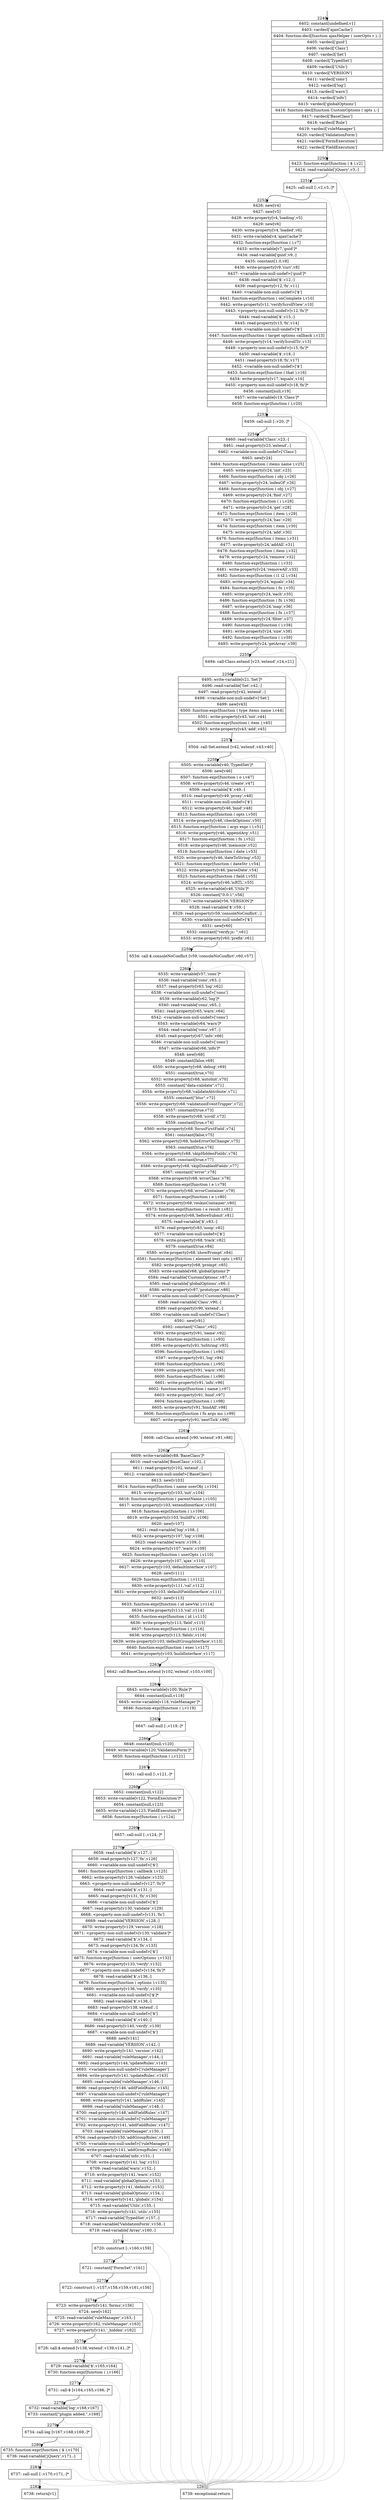 digraph {
rankdir="TD"
BB_entry1[shape=none,label=""];
BB_entry1 -> BB2249 [tailport=s, headport=n, headlabel="    2249"]
BB2249 [shape=record label="{6402: constant[undefined,v1]|6403: vardecl['ajaxCache']|6404: function-decl[function ajaxHelper ( userOpts r ),-]|6405: vardecl['guid']|6406: vardecl['Class']|6407: vardecl['Set']|6408: vardecl['TypedSet']|6409: vardecl['Utils']|6410: vardecl['VERSION']|6411: vardecl['cons']|6412: vardecl['log']|6413: vardecl['warn']|6414: vardecl['info']|6415: vardecl['globalOptions']|6416: function-decl[function CustomOptions ( opts ),-]|6417: vardecl['BaseClass']|6418: vardecl['Rule']|6419: vardecl['ruleManager']|6420: vardecl['ValidationForm']|6421: vardecl['FormExecution']|6422: vardecl['FieldExecution']}" ] 
BB2249 -> BB2250 [tailport=s, headport=n, headlabel="      2250"]
BB2250 [shape=record label="{6423: function-expr[function ( $ ),v2]|6424: read-variable['jQuery',v3,-]}" ] 
BB2250 -> BB2251 [tailport=s, headport=n, headlabel="      2251"]
BB2250 -> BB2283 [tailport=s, headport=n, color=gray, headlabel="      2283"]
BB2251 [shape=record label="{6425: call-null [-,v2,v3,-]*}" ] 
BB2251 -> BB2252 [tailport=s, headport=n, headlabel="      2252"]
BB2251 -> BB2283 [tailport=s, headport=n, color=gray]
BB2252 [shape=record label="{6426: new[v4]|6427: new[v5]|6428: write-property[v4,'loading',v5]|6429: new[v6]|6430: write-property[v4,'loaded',v6]|6431: write-variable[v4,'ajaxCache']*|6432: function-expr[function ( ),v7]|6433: write-variable[v7,'guid']*|6434: read-variable['guid',v9,-]|6435: constant[1.0,v8]|6436: write-property[v9,'curr',v8]|6437: \<variable-non-null-undef\>['guid']*|6438: read-variable['$',v12,-]|6439: read-property[v12,'fn',v11]|6440: \<variable-non-null-undef\>['$']|6441: function-expr[function ( onComplete ),v10]|6442: write-property[v11,'verifyScrollView',v10]|6443: \<property-non-null-undef\>[v12,'fn']*|6444: read-variable['$',v15,-]|6445: read-property[v15,'fn',v14]|6446: \<variable-non-null-undef\>['$']|6447: function-expr[function ( target options callback ),v13]|6448: write-property[v14,'verifyScrollTo',v13]|6449: \<property-non-null-undef\>[v15,'fn']*|6450: read-variable['$',v18,-]|6451: read-property[v18,'fn',v17]|6452: \<variable-non-null-undef\>['$']|6453: function-expr[function ( that ),v16]|6454: write-property[v17,'equals',v16]|6455: \<property-non-null-undef\>[v18,'fn']*|6456: constant[null,v19]|6457: write-variable[v19,'Class']*|6458: function-expr[function ( ),v20]}" ] 
BB2252 -> BB2253 [tailport=s, headport=n, headlabel="      2253"]
BB2252 -> BB2283 [tailport=s, headport=n, color=gray]
BB2253 [shape=record label="{6459: call-null [-,v20,-]*}" ] 
BB2253 -> BB2254 [tailport=s, headport=n, headlabel="      2254"]
BB2253 -> BB2283 [tailport=s, headport=n, color=gray]
BB2254 [shape=record label="{6460: read-variable['Class',v23,-]|6461: read-property[v23,'extend',-]|6462: \<variable-non-null-undef\>['Class']|6463: new[v24]|6464: function-expr[function ( items name ),v25]|6465: write-property[v24,'init',v25]|6466: function-expr[function ( obj ),v26]|6467: write-property[v24,'indexOf',v26]|6468: function-expr[function ( obj ),v27]|6469: write-property[v24,'find',v27]|6470: function-expr[function ( i ),v28]|6471: write-property[v24,'get',v28]|6472: function-expr[function ( item ),v29]|6473: write-property[v24,'has',v29]|6474: function-expr[function ( item ),v30]|6475: write-property[v24,'add',v30]|6476: function-expr[function ( items ),v31]|6477: write-property[v24,'addAll',v31]|6478: function-expr[function ( item ),v32]|6479: write-property[v24,'remove',v32]|6480: function-expr[function ( ),v33]|6481: write-property[v24,'removeAll',v33]|6482: function-expr[function ( i1 i2 ),v34]|6483: write-property[v24,'equals',v34]|6484: function-expr[function ( fn ),v35]|6485: write-property[v24,'each',v35]|6486: function-expr[function ( fn ),v36]|6487: write-property[v24,'map',v36]|6488: function-expr[function ( fn ),v37]|6489: write-property[v24,'filter',v37]|6490: function-expr[function ( ),v38]|6491: write-property[v24,'size',v38]|6492: function-expr[function ( ),v39]|6493: write-property[v24,'getArray',v39]}" ] 
BB2254 -> BB2255 [tailport=s, headport=n, headlabel="      2255"]
BB2254 -> BB2283 [tailport=s, headport=n, color=gray]
BB2255 [shape=record label="{6494: call-Class.extend [v23,'extend',v24,v21]}" ] 
BB2255 -> BB2256 [tailport=s, headport=n, headlabel="      2256"]
BB2255 -> BB2283 [tailport=s, headport=n, color=gray]
BB2256 [shape=record label="{6495: write-variable[v21,'Set']*|6496: read-variable['Set',v42,-]|6497: read-property[v42,'extend',-]|6498: \<variable-non-null-undef\>['Set']|6499: new[v43]|6500: function-expr[function ( type items name ),v44]|6501: write-property[v43,'init',v44]|6502: function-expr[function ( item ),v45]|6503: write-property[v43,'add',v45]}" ] 
BB2256 -> BB2257 [tailport=s, headport=n, headlabel="      2257"]
BB2256 -> BB2283 [tailport=s, headport=n, color=gray]
BB2257 [shape=record label="{6504: call-Set.extend [v42,'extend',v43,v40]}" ] 
BB2257 -> BB2258 [tailport=s, headport=n, headlabel="      2258"]
BB2257 -> BB2283 [tailport=s, headport=n, color=gray]
BB2258 [shape=record label="{6505: write-variable[v40,'TypedSet']*|6506: new[v46]|6507: function-expr[function ( o ),v47]|6508: write-property[v46,'create',v47]|6509: read-variable['$',v49,-]|6510: read-property[v49,'proxy',v48]|6511: \<variable-non-null-undef\>['$']|6512: write-property[v46,'bind',v48]|6513: function-expr[function ( opts ),v50]|6514: write-property[v46,'checkOptions',v50]|6515: function-expr[function ( args expr i ),v51]|6516: write-property[v46,'appendArg',v51]|6517: function-expr[function ( fn ),v52]|6518: write-property[v46,'memoize',v52]|6519: function-expr[function ( date ),v53]|6520: write-property[v46,'dateToString',v53]|6521: function-expr[function ( dateStr ),v54]|6522: write-property[v46,'parseDate',v54]|6523: function-expr[function ( field ),v55]|6524: write-property[v46,'isRTL',v55]|6525: write-variable[v46,'Utils']*|6526: constant[\"0.0.1\",v56]|6527: write-variable[v56,'VERSION']*|6528: read-variable['$',v59,-]|6529: read-property[v59,'consoleNoConflict',-]|6530: \<variable-non-null-undef\>['$']|6531: new[v60]|6532: constant[\"verify.js: \",v61]|6533: write-property[v60,'prefix',v61]}" ] 
BB2258 -> BB2259 [tailport=s, headport=n, headlabel="      2259"]
BB2258 -> BB2283 [tailport=s, headport=n, color=gray]
BB2259 [shape=record label="{6534: call-$.consoleNoConflict [v59,'consoleNoConflict',v60,v57]}" ] 
BB2259 -> BB2260 [tailport=s, headport=n, headlabel="      2260"]
BB2259 -> BB2283 [tailport=s, headport=n, color=gray]
BB2260 [shape=record label="{6535: write-variable[v57,'cons']*|6536: read-variable['cons',v63,-]|6537: read-property[v63,'log',v62]|6538: \<variable-non-null-undef\>['cons']|6539: write-variable[v62,'log']*|6540: read-variable['cons',v65,-]|6541: read-property[v65,'warn',v64]|6542: \<variable-non-null-undef\>['cons']|6543: write-variable[v64,'warn']*|6544: read-variable['cons',v67,-]|6545: read-property[v67,'info',v66]|6546: \<variable-non-null-undef\>['cons']|6547: write-variable[v66,'info']*|6548: new[v68]|6549: constant[false,v69]|6550: write-property[v68,'debug',v69]|6551: constant[true,v70]|6552: write-property[v68,'autoInit',v70]|6553: constant[\"data-validate\",v71]|6554: write-property[v68,'validateAttribute',v71]|6555: constant[\"blur\",v72]|6556: write-property[v68,'validationEventTrigger',v72]|6557: constant[true,v73]|6558: write-property[v68,'scroll',v73]|6559: constant[true,v74]|6560: write-property[v68,'focusFirstField',v74]|6561: constant[false,v75]|6562: write-property[v68,'hideErrorOnChange',v75]|6563: constant[true,v76]|6564: write-property[v68,'skipHiddenFields',v76]|6565: constant[true,v77]|6566: write-property[v68,'skipDisabledFields',v77]|6567: constant[\"error\",v78]|6568: write-property[v68,'errorClass',v78]|6569: function-expr[function ( e ),v79]|6570: write-property[v68,'errorContainer',v79]|6571: function-expr[function ( e ),v80]|6572: write-property[v68,'reskinContainer',v80]|6573: function-expr[function ( e result ),v81]|6574: write-property[v68,'beforeSubmit',v81]|6575: read-variable['$',v83,-]|6576: read-property[v83,'noop',v82]|6577: \<variable-non-null-undef\>['$']|6578: write-property[v68,'track',v82]|6579: constant[true,v84]|6580: write-property[v68,'showPrompt',v84]|6581: function-expr[function ( element text opts ),v85]|6582: write-property[v68,'prompt',v85]|6583: write-variable[v68,'globalOptions']*|6584: read-variable['CustomOptions',v87,-]|6585: read-variable['globalOptions',v86,-]|6586: write-property[v87,'prototype',v86]|6587: \<variable-non-null-undef\>['CustomOptions']*|6588: read-variable['Class',v90,-]|6589: read-property[v90,'extend',-]|6590: \<variable-non-null-undef\>['Class']|6591: new[v91]|6592: constant[\"Class\",v92]|6593: write-property[v91,'name',v92]|6594: function-expr[function ( ),v93]|6595: write-property[v91,'toString',v93]|6596: function-expr[function ( ),v94]|6597: write-property[v91,'log',v94]|6598: function-expr[function ( ),v95]|6599: write-property[v91,'warn',v95]|6600: function-expr[function ( ),v96]|6601: write-property[v91,'info',v96]|6602: function-expr[function ( name ),v97]|6603: write-property[v91,'bind',v97]|6604: function-expr[function ( ),v98]|6605: write-property[v91,'bindAll',v98]|6606: function-expr[function ( fn args ms ),v99]|6607: write-property[v91,'nextTick',v99]}" ] 
BB2260 -> BB2261 [tailport=s, headport=n, headlabel="      2261"]
BB2260 -> BB2283 [tailport=s, headport=n, color=gray]
BB2261 [shape=record label="{6608: call-Class.extend [v90,'extend',v91,v88]}" ] 
BB2261 -> BB2262 [tailport=s, headport=n, headlabel="      2262"]
BB2261 -> BB2283 [tailport=s, headport=n, color=gray]
BB2262 [shape=record label="{6609: write-variable[v88,'BaseClass']*|6610: read-variable['BaseClass',v102,-]|6611: read-property[v102,'extend',-]|6612: \<variable-non-null-undef\>['BaseClass']|6613: new[v103]|6614: function-expr[function ( name userObj ),v104]|6615: write-property[v103,'init',v104]|6616: function-expr[function ( parentName ),v105]|6617: write-property[v103,'extendInterface',v105]|6618: function-expr[function ( ),v106]|6619: write-property[v103,'buildFn',v106]|6620: new[v107]|6621: read-variable['log',v108,-]|6622: write-property[v107,'log',v108]|6623: read-variable['warn',v109,-]|6624: write-property[v107,'warn',v109]|6625: function-expr[function ( userOpts ),v110]|6626: write-property[v107,'ajax',v110]|6627: write-property[v103,'defaultInterface',v107]|6628: new[v111]|6629: function-expr[function ( ),v112]|6630: write-property[v111,'val',v112]|6631: write-property[v103,'defaultFieldInterface',v111]|6632: new[v113]|6633: function-expr[function ( id newVal ),v114]|6634: write-property[v113,'val',v114]|6635: function-expr[function ( id ),v115]|6636: write-property[v113,'field',v115]|6637: function-expr[function ( ),v116]|6638: write-property[v113,'fields',v116]|6639: write-property[v103,'defaultGroupInterface',v113]|6640: function-expr[function ( exec ),v117]|6641: write-property[v103,'buildInterface',v117]}" ] 
BB2262 -> BB2263 [tailport=s, headport=n, headlabel="      2263"]
BB2262 -> BB2283 [tailport=s, headport=n, color=gray]
BB2263 [shape=record label="{6642: call-BaseClass.extend [v102,'extend',v103,v100]}" ] 
BB2263 -> BB2264 [tailport=s, headport=n, headlabel="      2264"]
BB2263 -> BB2283 [tailport=s, headport=n, color=gray]
BB2264 [shape=record label="{6643: write-variable[v100,'Rule']*|6644: constant[null,v118]|6645: write-variable[v118,'ruleManager']*|6646: function-expr[function ( ),v119]}" ] 
BB2264 -> BB2265 [tailport=s, headport=n, headlabel="      2265"]
BB2265 [shape=record label="{6647: call-null [-,v119,-]*}" ] 
BB2265 -> BB2266 [tailport=s, headport=n, headlabel="      2266"]
BB2265 -> BB2283 [tailport=s, headport=n, color=gray]
BB2266 [shape=record label="{6648: constant[null,v120]|6649: write-variable[v120,'ValidationForm']*|6650: function-expr[function ( ),v121]}" ] 
BB2266 -> BB2267 [tailport=s, headport=n, headlabel="      2267"]
BB2267 [shape=record label="{6651: call-null [-,v121,-]*}" ] 
BB2267 -> BB2268 [tailport=s, headport=n, headlabel="      2268"]
BB2267 -> BB2283 [tailport=s, headport=n, color=gray]
BB2268 [shape=record label="{6652: constant[null,v122]|6653: write-variable[v122,'FormExecution']*|6654: constant[null,v123]|6655: write-variable[v123,'FieldExecution']*|6656: function-expr[function ( ),v124]}" ] 
BB2268 -> BB2269 [tailport=s, headport=n, headlabel="      2269"]
BB2269 [shape=record label="{6657: call-null [-,v124,-]*}" ] 
BB2269 -> BB2270 [tailport=s, headport=n, headlabel="      2270"]
BB2269 -> BB2283 [tailport=s, headport=n, color=gray]
BB2270 [shape=record label="{6658: read-variable['$',v127,-]|6659: read-property[v127,'fn',v126]|6660: \<variable-non-null-undef\>['$']|6661: function-expr[function ( callback ),v125]|6662: write-property[v126,'validate',v125]|6663: \<property-non-null-undef\>[v127,'fn']*|6664: read-variable['$',v131,-]|6665: read-property[v131,'fn',v130]|6666: \<variable-non-null-undef\>['$']|6667: read-property[v130,'validate',v129]|6668: \<property-non-null-undef\>[v131,'fn']|6669: read-variable['VERSION',v128,-]|6670: write-property[v129,'version',v128]|6671: \<property-non-null-undef\>[v130,'validate']*|6672: read-variable['$',v134,-]|6673: read-property[v134,'fn',v133]|6674: \<variable-non-null-undef\>['$']|6675: function-expr[function ( userOptions ),v132]|6676: write-property[v133,'verify',v132]|6677: \<property-non-null-undef\>[v134,'fn']*|6678: read-variable['$',v136,-]|6679: function-expr[function ( options ),v135]|6680: write-property[v136,'verify',v135]|6681: \<variable-non-null-undef\>['$']*|6682: read-variable['$',v138,-]|6683: read-property[v138,'extend',-]|6684: \<variable-non-null-undef\>['$']|6685: read-variable['$',v140,-]|6686: read-property[v140,'verify',v139]|6687: \<variable-non-null-undef\>['$']|6688: new[v141]|6689: read-variable['VERSION',v142,-]|6690: write-property[v141,'version',v142]|6691: read-variable['ruleManager',v144,-]|6692: read-property[v144,'updateRules',v143]|6693: \<variable-non-null-undef\>['ruleManager']|6694: write-property[v141,'updateRules',v143]|6695: read-variable['ruleManager',v146,-]|6696: read-property[v146,'addFieldRules',v145]|6697: \<variable-non-null-undef\>['ruleManager']|6698: write-property[v141,'addRules',v145]|6699: read-variable['ruleManager',v148,-]|6700: read-property[v148,'addFieldRules',v147]|6701: \<variable-non-null-undef\>['ruleManager']|6702: write-property[v141,'addFieldRules',v147]|6703: read-variable['ruleManager',v150,-]|6704: read-property[v150,'addGroupRules',v149]|6705: \<variable-non-null-undef\>['ruleManager']|6706: write-property[v141,'addGroupRules',v149]|6707: read-variable['info',v151,-]|6708: write-property[v141,'log',v151]|6709: read-variable['warn',v152,-]|6710: write-property[v141,'warn',v152]|6711: read-variable['globalOptions',v153,-]|6712: write-property[v141,'defaults',v153]|6713: read-variable['globalOptions',v154,-]|6714: write-property[v141,'globals',v154]|6715: read-variable['Utils',v155,-]|6716: write-property[v141,'utils',v155]|6717: read-variable['TypedSet',v157,-]|6718: read-variable['ValidationForm',v158,-]|6719: read-variable['Array',v160,-]}" ] 
BB2270 -> BB2271 [tailport=s, headport=n, headlabel="      2271"]
BB2270 -> BB2283 [tailport=s, headport=n, color=gray]
BB2271 [shape=record label="{6720: construct [-,v160,v159]}" ] 
BB2271 -> BB2272 [tailport=s, headport=n, headlabel="      2272"]
BB2271 -> BB2283 [tailport=s, headport=n, color=gray]
BB2272 [shape=record label="{6721: constant[\"FormSet\",v161]}" ] 
BB2272 -> BB2273 [tailport=s, headport=n, headlabel="      2273"]
BB2273 [shape=record label="{6722: construct [-,v157,v158,v159,v161,v156]}" ] 
BB2273 -> BB2274 [tailport=s, headport=n, headlabel="      2274"]
BB2273 -> BB2283 [tailport=s, headport=n, color=gray]
BB2274 [shape=record label="{6723: write-property[v141,'forms',v156]|6724: new[v162]|6725: read-variable['ruleManager',v163,-]|6726: write-property[v162,'ruleManager',v163]|6727: write-property[v141,'_hidden',v162]}" ] 
BB2274 -> BB2275 [tailport=s, headport=n, headlabel="      2275"]
BB2274 -> BB2283 [tailport=s, headport=n, color=gray]
BB2275 [shape=record label="{6728: call-$.extend [v138,'extend',v139,v141,-]*}" ] 
BB2275 -> BB2276 [tailport=s, headport=n, headlabel="      2276"]
BB2275 -> BB2283 [tailport=s, headport=n, color=gray]
BB2276 [shape=record label="{6729: read-variable['$',v165,v164]|6730: function-expr[function ( ),v166]}" ] 
BB2276 -> BB2277 [tailport=s, headport=n, headlabel="      2277"]
BB2276 -> BB2283 [tailport=s, headport=n, color=gray]
BB2277 [shape=record label="{6731: call-$ [v164,v165,v166,-]*}" ] 
BB2277 -> BB2278 [tailport=s, headport=n, headlabel="      2278"]
BB2277 -> BB2283 [tailport=s, headport=n, color=gray]
BB2278 [shape=record label="{6732: read-variable['log',v168,v167]|6733: constant[\"plugin added.\",v169]}" ] 
BB2278 -> BB2279 [tailport=s, headport=n, headlabel="      2279"]
BB2278 -> BB2283 [tailport=s, headport=n, color=gray]
BB2279 [shape=record label="{6734: call-log [v167,v168,v169,-]*}" ] 
BB2279 -> BB2280 [tailport=s, headport=n, headlabel="      2280"]
BB2279 -> BB2283 [tailport=s, headport=n, color=gray]
BB2280 [shape=record label="{6735: function-expr[function ( $ ),v170]|6736: read-variable['jQuery',v171,-]}" ] 
BB2280 -> BB2281 [tailport=s, headport=n, headlabel="      2281"]
BB2280 -> BB2283 [tailport=s, headport=n, color=gray]
BB2281 [shape=record label="{6737: call-null [-,v170,v171,-]*}" ] 
BB2281 -> BB2282 [tailport=s, headport=n, headlabel="      2282"]
BB2281 -> BB2283 [tailport=s, headport=n, color=gray]
BB2282 [shape=record label="{6738: return[v1]}" ] 
BB2283 [shape=record label="{6739: exceptional-return}" ] 
//#$~ 2030
}
